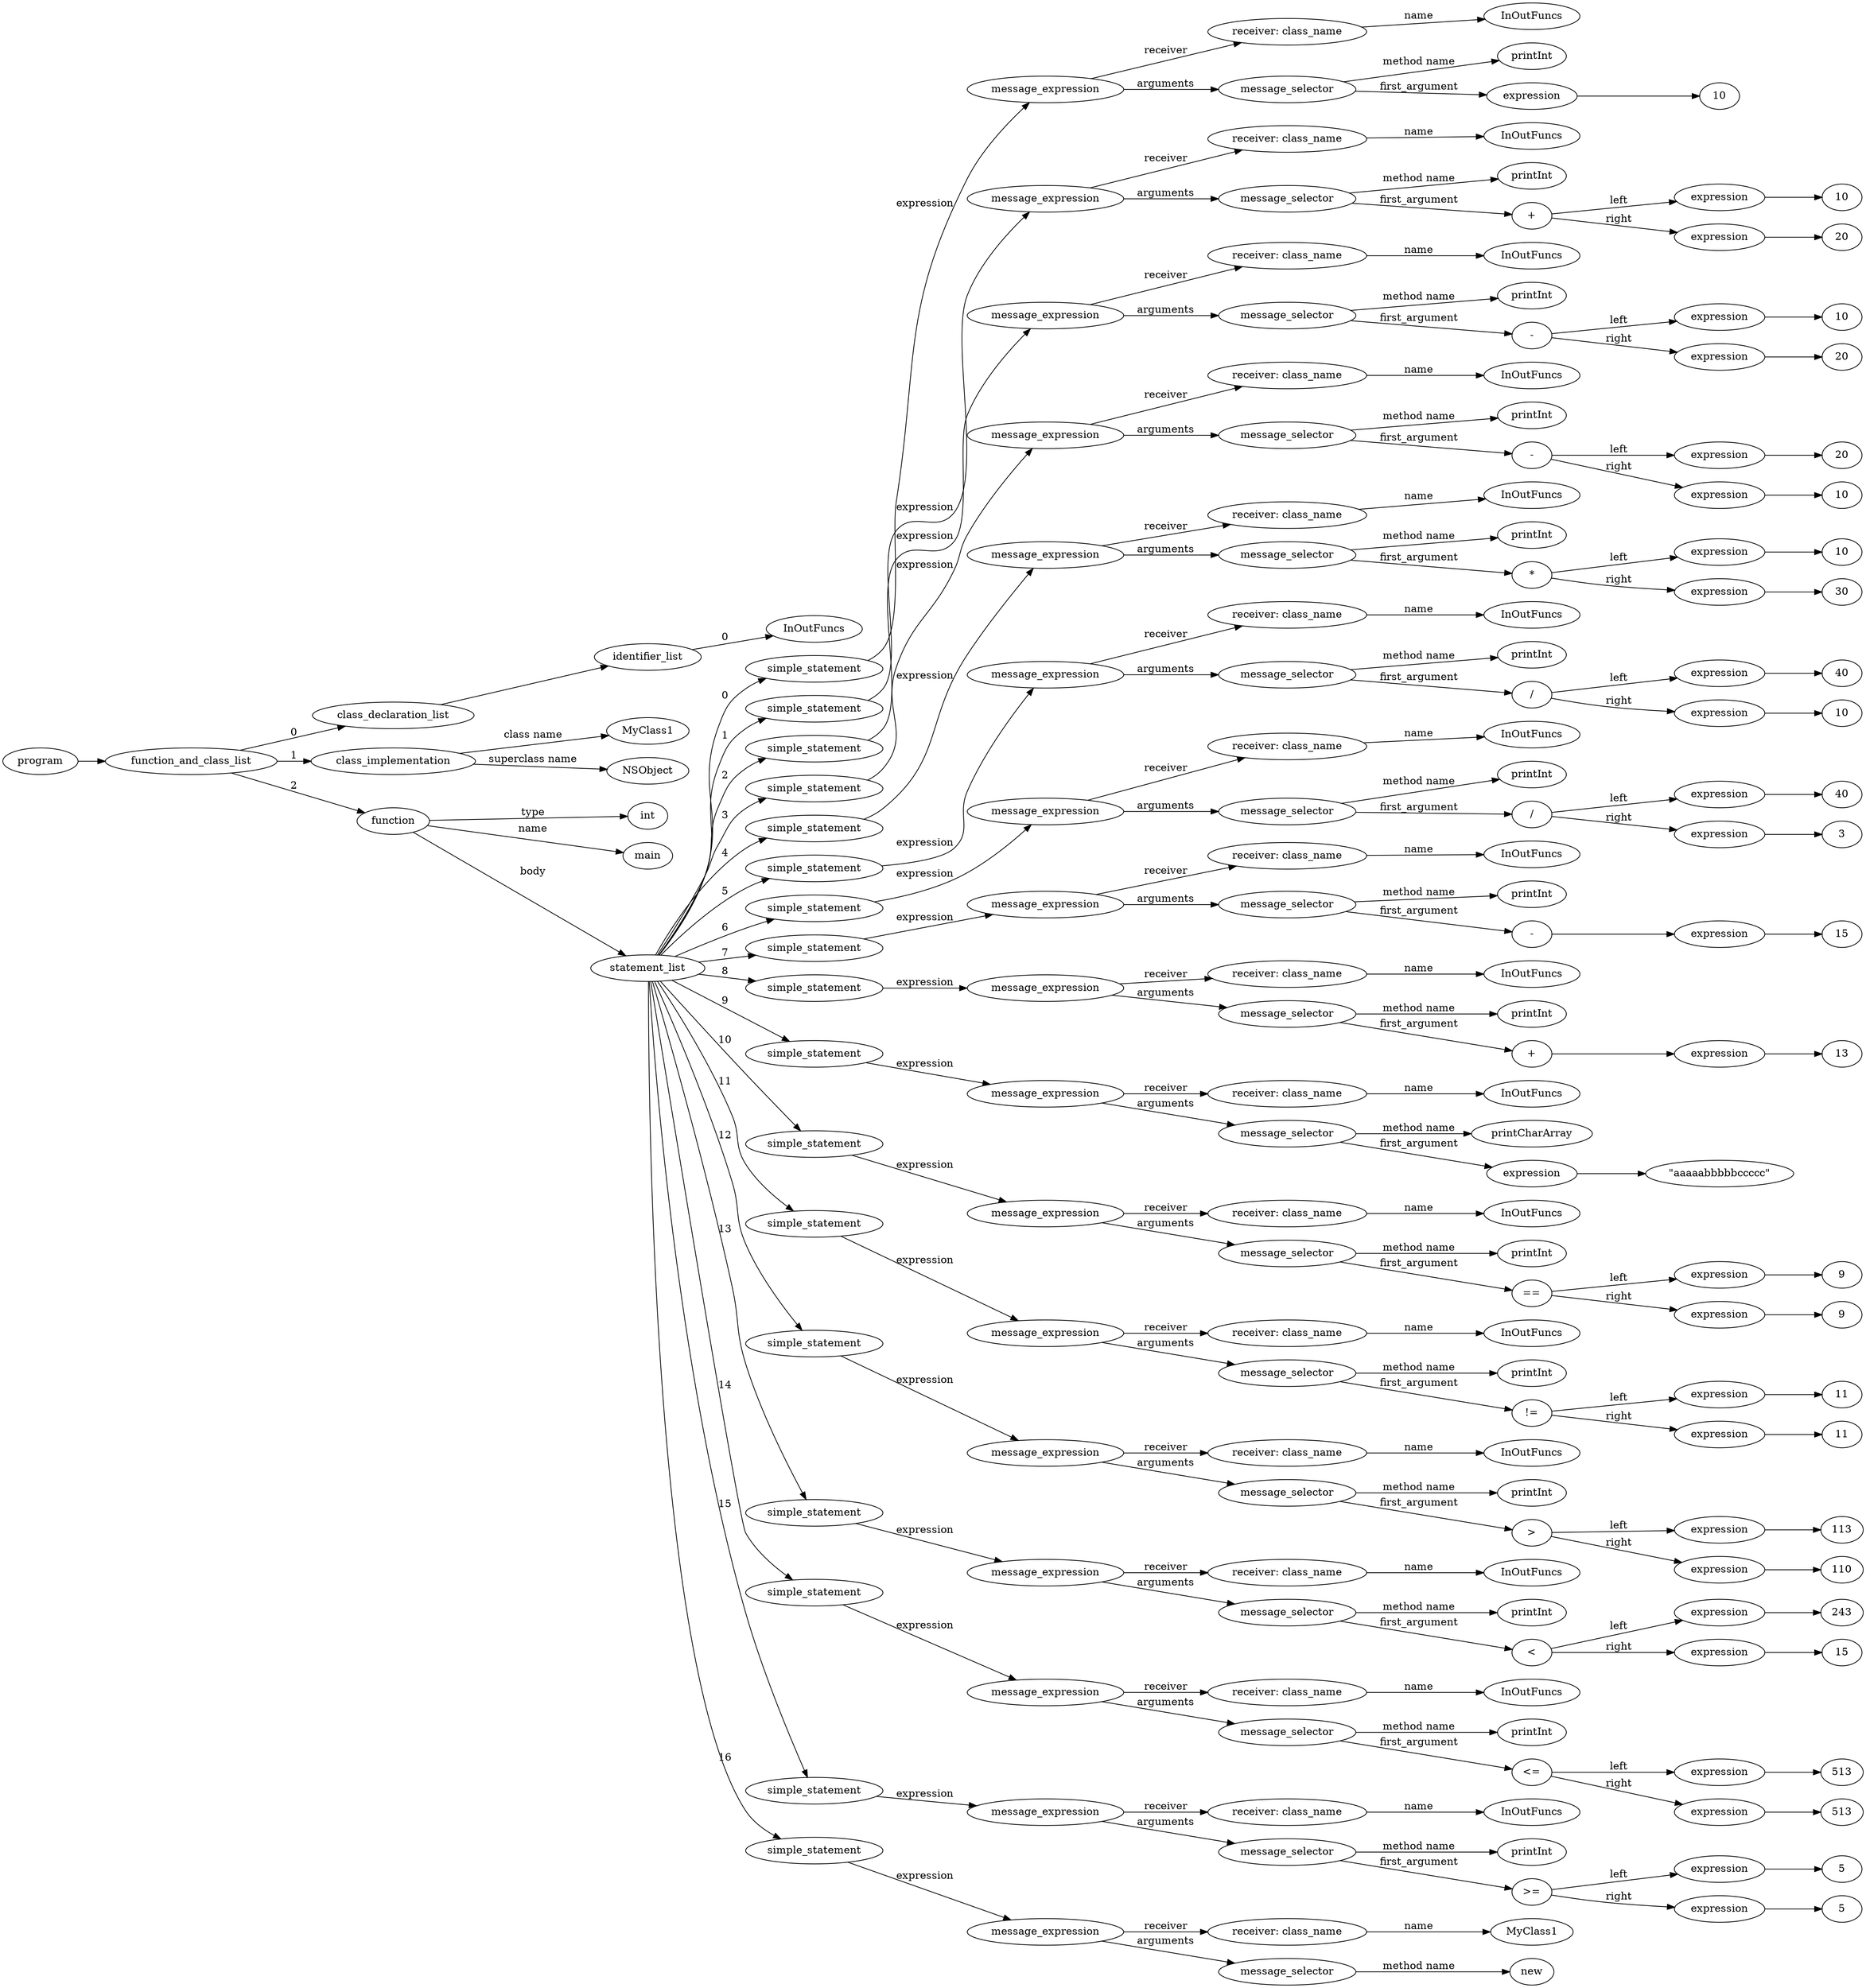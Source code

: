 digraph ObjectiveC { rankdir="LR";
145[label="program"];
145->2;
2[label="function_and_class_list"];
2->1[label="0"];
1[label="class_declaration_list"];
1->0;
0[label="identifier_list"];
0.0 [label="InOutFuncs"];
0->0.0 [label="0"];
2->3[label="1"];
3[label="class_implementation"];
3.1 [label="MyClass1"];
3->3.1 [label="class name"];
3.2 [label="NSObject"];
3->3.2 [label="superclass name"];
2->144[label="2"];
144[label="function"];
144->4[label="type"];
4[label="int"];
144->144.1 [label="name"];
144.1 [label="main"];
144->11[label="body"];
11[label="statement_list"];
11->10[label="0"];
10[label="simple_statement"];
10->9[label="expression"];
9[label="expression"];
9[label="message_expression"];
9->5[label="receiver"];
5[label="receiver: class_name"];
5.1 [label="InOutFuncs"];
5->5.1 [label="name"];
9->8[label="arguments"];
8[label="message_selector"];
8.1 [label="printInt"];
8->8.1 [label="method name"]; 
8->7[label="first_argument"];
7[label="expression"];
7->6;
6[label="10"];
11->20[label="1"];
20[label="simple_statement"];
20->19[label="expression"];
19[label="expression"];
19[label="message_expression"];
19->12[label="receiver"];
12[label="receiver: class_name"];
12.1 [label="InOutFuncs"];
12->12.1 [label="name"];
19->18[label="arguments"];
18[label="message_selector"];
18.1 [label="printInt"];
18->18.1 [label="method name"]; 
18->17[label="first_argument"];
17[label="expression"];
17[label="+"];
17->14[label="left"];
14[label="expression"];
14->13;
13[label="10"];
17->16[label="right"];
16[label="expression"];
16->15;
15[label="20"];
11->29[label="2"];
29[label="simple_statement"];
29->28[label="expression"];
28[label="expression"];
28[label="message_expression"];
28->21[label="receiver"];
21[label="receiver: class_name"];
21.1 [label="InOutFuncs"];
21->21.1 [label="name"];
28->27[label="arguments"];
27[label="message_selector"];
27.1 [label="printInt"];
27->27.1 [label="method name"]; 
27->26[label="first_argument"];
26[label="expression"];
26[label="-"];
26->23[label="left"];
23[label="expression"];
23->22;
22[label="10"];
26->25[label="right"];
25[label="expression"];
25->24;
24[label="20"];
11->38[label="3"];
38[label="simple_statement"];
38->37[label="expression"];
37[label="expression"];
37[label="message_expression"];
37->30[label="receiver"];
30[label="receiver: class_name"];
30.1 [label="InOutFuncs"];
30->30.1 [label="name"];
37->36[label="arguments"];
36[label="message_selector"];
36.1 [label="printInt"];
36->36.1 [label="method name"]; 
36->35[label="first_argument"];
35[label="expression"];
35[label="-"];
35->32[label="left"];
32[label="expression"];
32->31;
31[label="20"];
35->34[label="right"];
34[label="expression"];
34->33;
33[label="10"];
11->47[label="4"];
47[label="simple_statement"];
47->46[label="expression"];
46[label="expression"];
46[label="message_expression"];
46->39[label="receiver"];
39[label="receiver: class_name"];
39.1 [label="InOutFuncs"];
39->39.1 [label="name"];
46->45[label="arguments"];
45[label="message_selector"];
45.1 [label="printInt"];
45->45.1 [label="method name"]; 
45->44[label="first_argument"];
44[label="expression"];
44[label="*"];
44->41[label="left"];
41[label="expression"];
41->40;
40[label="10"];
44->43[label="right"];
43[label="expression"];
43->42;
42[label="30"];
11->56[label="5"];
56[label="simple_statement"];
56->55[label="expression"];
55[label="expression"];
55[label="message_expression"];
55->48[label="receiver"];
48[label="receiver: class_name"];
48.1 [label="InOutFuncs"];
48->48.1 [label="name"];
55->54[label="arguments"];
54[label="message_selector"];
54.1 [label="printInt"];
54->54.1 [label="method name"]; 
54->53[label="first_argument"];
53[label="expression"];
53[label="/"];
53->50[label="left"];
50[label="expression"];
50->49;
49[label="40"];
53->52[label="right"];
52[label="expression"];
52->51;
51[label="10"];
11->65[label="6"];
65[label="simple_statement"];
65->64[label="expression"];
64[label="expression"];
64[label="message_expression"];
64->57[label="receiver"];
57[label="receiver: class_name"];
57.1 [label="InOutFuncs"];
57->57.1 [label="name"];
64->63[label="arguments"];
63[label="message_selector"];
63.1 [label="printInt"];
63->63.1 [label="method name"]; 
63->62[label="first_argument"];
62[label="expression"];
62[label="/"];
62->59[label="left"];
59[label="expression"];
59->58;
58[label="40"];
62->61[label="right"];
61[label="expression"];
61->60;
60[label="3"];
11->72[label="7"];
72[label="simple_statement"];
72->71[label="expression"];
71[label="expression"];
71[label="message_expression"];
71->66[label="receiver"];
66[label="receiver: class_name"];
66.1 [label="InOutFuncs"];
66->66.1 [label="name"];
71->70[label="arguments"];
70[label="message_selector"];
70.1 [label="printInt"];
70->70.1 [label="method name"]; 
70->69[label="first_argument"];
69[label="expression"];
69[label="-"];
69->68;
68[label="expression"];
68->67;
67[label="15"];
11->79[label="8"];
79[label="simple_statement"];
79->78[label="expression"];
78[label="expression"];
78[label="message_expression"];
78->73[label="receiver"];
73[label="receiver: class_name"];
73.1 [label="InOutFuncs"];
73->73.1 [label="name"];
78->77[label="arguments"];
77[label="message_selector"];
77.1 [label="printInt"];
77->77.1 [label="method name"]; 
77->76[label="first_argument"];
76[label="expression"];
76[label="+"];
76->75;
75[label="expression"];
75->74;
74[label="13"];
11->85[label="9"];
85[label="simple_statement"];
85->84[label="expression"];
84[label="expression"];
84[label="message_expression"];
84->80[label="receiver"];
80[label="receiver: class_name"];
80.1 [label="InOutFuncs"];
80->80.1 [label="name"];
84->83[label="arguments"];
83[label="message_selector"];
83.1 [label="printCharArray"];
83->83.1 [label="method name"]; 
83->82[label="first_argument"];
82[label="expression"];
82->81;
81[label=<"aaaaabbbbbccccc">];
11->94[label="10"];
94[label="simple_statement"];
94->93[label="expression"];
93[label="expression"];
93[label="message_expression"];
93->86[label="receiver"];
86[label="receiver: class_name"];
86.1 [label="InOutFuncs"];
86->86.1 [label="name"];
93->92[label="arguments"];
92[label="message_selector"];
92.1 [label="printInt"];
92->92.1 [label="method name"]; 
92->91[label="first_argument"];
91[label="expression"];
91[label="=="];
91->88[label="left"];
88[label="expression"];
88->87;
87[label="9"];
91->90[label="right"];
90[label="expression"];
90->89;
89[label="9"];
11->103[label="11"];
103[label="simple_statement"];
103->102[label="expression"];
102[label="expression"];
102[label="message_expression"];
102->95[label="receiver"];
95[label="receiver: class_name"];
95.1 [label="InOutFuncs"];
95->95.1 [label="name"];
102->101[label="arguments"];
101[label="message_selector"];
101.1 [label="printInt"];
101->101.1 [label="method name"]; 
101->100[label="first_argument"];
100[label="expression"];
100[label="!="];
100->97[label="left"];
97[label="expression"];
97->96;
96[label="11"];
100->99[label="right"];
99[label="expression"];
99->98;
98[label="11"];
11->112[label="12"];
112[label="simple_statement"];
112->111[label="expression"];
111[label="expression"];
111[label="message_expression"];
111->104[label="receiver"];
104[label="receiver: class_name"];
104.1 [label="InOutFuncs"];
104->104.1 [label="name"];
111->110[label="arguments"];
110[label="message_selector"];
110.1 [label="printInt"];
110->110.1 [label="method name"]; 
110->109[label="first_argument"];
109[label="expression"];
109[label=">"];
109->106[label="left"];
106[label="expression"];
106->105;
105[label="113"];
109->108[label="right"];
108[label="expression"];
108->107;
107[label="110"];
11->121[label="13"];
121[label="simple_statement"];
121->120[label="expression"];
120[label="expression"];
120[label="message_expression"];
120->113[label="receiver"];
113[label="receiver: class_name"];
113.1 [label="InOutFuncs"];
113->113.1 [label="name"];
120->119[label="arguments"];
119[label="message_selector"];
119.1 [label="printInt"];
119->119.1 [label="method name"]; 
119->118[label="first_argument"];
118[label="expression"];
118[label="<"];
118->115[label="left"];
115[label="expression"];
115->114;
114[label="243"];
118->117[label="right"];
117[label="expression"];
117->116;
116[label="15"];
11->130[label="14"];
130[label="simple_statement"];
130->129[label="expression"];
129[label="expression"];
129[label="message_expression"];
129->122[label="receiver"];
122[label="receiver: class_name"];
122.1 [label="InOutFuncs"];
122->122.1 [label="name"];
129->128[label="arguments"];
128[label="message_selector"];
128.1 [label="printInt"];
128->128.1 [label="method name"]; 
128->127[label="first_argument"];
127[label="expression"];
127[label="<="];
127->124[label="left"];
124[label="expression"];
124->123;
123[label="513"];
127->126[label="right"];
126[label="expression"];
126->125;
125[label="513"];
11->139[label="15"];
139[label="simple_statement"];
139->138[label="expression"];
138[label="expression"];
138[label="message_expression"];
138->131[label="receiver"];
131[label="receiver: class_name"];
131.1 [label="InOutFuncs"];
131->131.1 [label="name"];
138->137[label="arguments"];
137[label="message_selector"];
137.1 [label="printInt"];
137->137.1 [label="method name"]; 
137->136[label="first_argument"];
136[label="expression"];
136[label=">="];
136->133[label="left"];
133[label="expression"];
133->132;
132[label="5"];
136->135[label="right"];
135[label="expression"];
135->134;
134[label="5"];
11->143[label="16"];
143[label="simple_statement"];
143->142[label="expression"];
142[label="expression"];
142[label="message_expression"];
142->140[label="receiver"];
140[label="receiver: class_name"];
140.1 [label="MyClass1"];
140->140.1 [label="name"];
142->141[label="arguments"];
141[label="message_selector"];
141.1 [label="new"];
141->141.1 [label="method name"]; 
}
